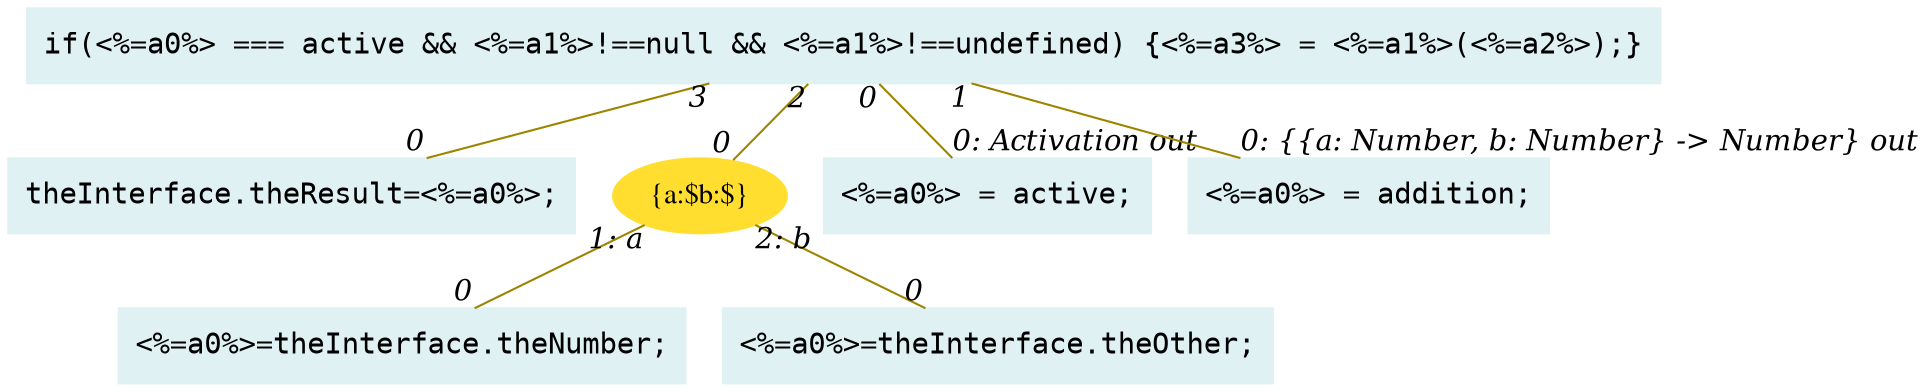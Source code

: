 digraph g{node_698 [shape="box", style="filled", color="#dff1f2", fontname="Courier", label="<%=a0%>=theInterface.theNumber;
" ]
node_700 [shape="box", style="filled", color="#dff1f2", fontname="Courier", label="<%=a0%>=theInterface.theOther;
" ]
node_702 [shape="box", style="filled", color="#dff1f2", fontname="Courier", label="theInterface.theResult=<%=a0%>;
" ]
node_726 [shape="ellipse", style="filled", color="#ffde2f", fontname="Times", label="{a:$b:$}" ]
node_742 [shape="box", style="filled", color="#dff1f2", fontname="Courier", label="<%=a0%> = active;
" ]
node_745 [shape="box", style="filled", color="#dff1f2", fontname="Courier", label="<%=a0%> = addition;
" ]
node_747 [shape="box", style="filled", color="#dff1f2", fontname="Courier", label="if(<%=a0%> === active && <%=a1%>!==null && <%=a1%>!==undefined) {<%=a3%> = <%=a1%>(<%=a2%>);}
" ]
node_747 -> node_742 [dir=none, arrowHead=none, fontname="Times-Italic", arrowsize=1, color="#9d8400", label="",  headlabel="0: Activation out", taillabel="0" ]
node_747 -> node_745 [dir=none, arrowHead=none, fontname="Times-Italic", arrowsize=1, color="#9d8400", label="",  headlabel="0: {{a: Number, b: Number} -> Number} out", taillabel="1" ]
node_747 -> node_726 [dir=none, arrowHead=none, fontname="Times-Italic", arrowsize=1, color="#9d8400", label="",  headlabel="0", taillabel="2" ]
node_726 -> node_698 [dir=none, arrowHead=none, fontname="Times-Italic", arrowsize=1, color="#9d8400", label="",  headlabel="0", taillabel="1: a" ]
node_726 -> node_700 [dir=none, arrowHead=none, fontname="Times-Italic", arrowsize=1, color="#9d8400", label="",  headlabel="0", taillabel="2: b" ]
node_747 -> node_702 [dir=none, arrowHead=none, fontname="Times-Italic", arrowsize=1, color="#9d8400", label="",  headlabel="0", taillabel="3" ]
}